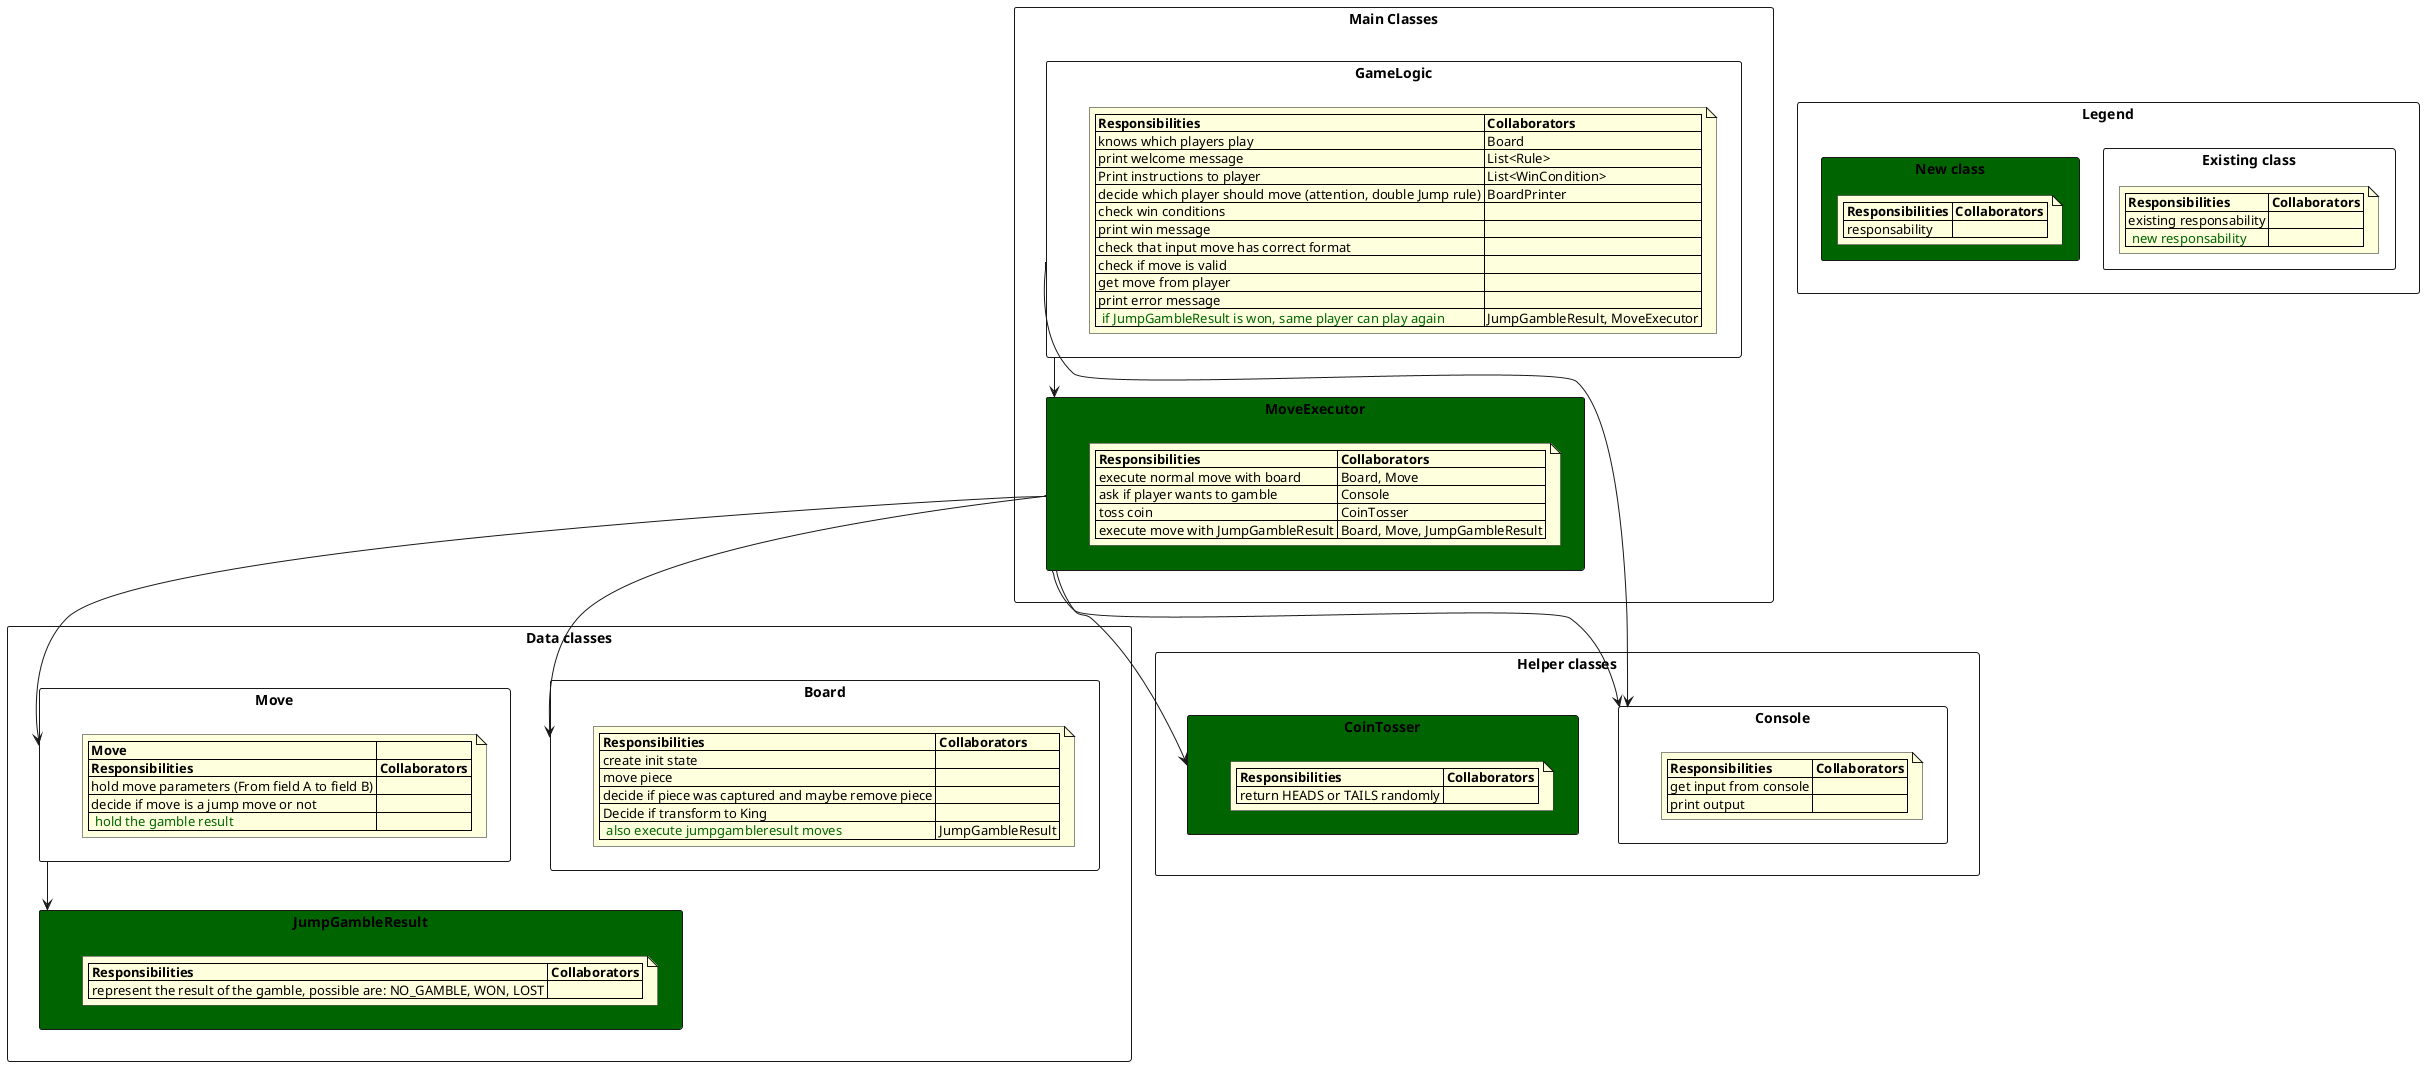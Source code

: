 @startuml

rectangle "Main Classes" {
    rectangle "GameLogic" as gamelogic {
        note as gamelogicnote
          |= Responsibilities |= Collaborators |
          | knows which players play | Board |
          | print welcome message | List<Rule> |
          | Print instructions to player | List<WinCondition> |
          | decide which player should move (attention, double Jump rule) | BoardPrinter |
          | check win conditions ||
          | print win message ||
          | check that input move has correct format ||
          | check if move is valid ||
          | get move from player ||
          | print error message ||
          | <color: #006400> if JumpGambleResult is won, same player can play again | JumpGambleResult, MoveExecutor |
        endnote
    }

    rectangle "MoveExecutor" as moveexecutor #006400 {
       note as moveexecutornote
         |= Responsibilities |= Collaborators |
         | execute normal move with board | Board, Move |
         | ask if player wants to gamble | Console |
         | toss coin | CoinTosser |
         | execute move with JumpGambleResult | Board, Move, JumpGambleResult |
       endnote
    }
}

rectangle "Data classes" {
    rectangle "Board" as board {
        note as boardnote
          |= Responsibilities |= Collaborators |
          | create init state ||
          | move piece ||
          | decide if piece was captured and maybe remove piece ||
          | Decide if transform to King ||
          | <color: #006400> also execute jumpgambleresult moves | JumpGambleResult |
        endnote
    }

    rectangle Move as move {
      note as Move
        |= Move |= |
        |= Responsibilities |= Collaborators |
        | hold move parameters (From field A to field B) ||
        | decide if move is a jump move or not ||
        | <color: #006400> hold the gamble result ||
      endnote
    }

    rectangle JumpGambleResult as jumpGambleResult #006400 {
        note as jumpGambleResultNote
            |= Responsibilities |= Collaborators |
            | represent the result of the gamble, possible are: NO_GAMBLE, WON, LOST ||
        endnote
    }
}

rectangle "Helper classes" {
    rectangle "Console" as console {
        note as consolenote
          |= Responsibilities |= Collaborators |
          | get input from console ||
          | print output ||
        endnote
    }

    rectangle "CoinTosser" as cointosser #006400 {
        note as cointossernote
          |= Responsibilities |= Collaborators |
          | return HEADS or TAILS randomly ||
        endnote
    }
}

gamelogic --> console
gamelogic --> moveexecutor
moveexecutor --> console
moveexecutor --> board
moveexecutor --> cointosser
moveexecutor --> move
move --> jumpGambleResult

rectangle "Legend" {
    rectangle "Existing class" {
        note as existingclass
          |= Responsibilities |= Collaborators |
          | existing responsability ||
          |  <color: #006400>new responsability ||
        endnote
    }

    rectangle "New class" #006400 {
        note as newclass
          |= Responsibilities |= Collaborators |
          | responsability ||
        endnote
    }
}

@enduml
